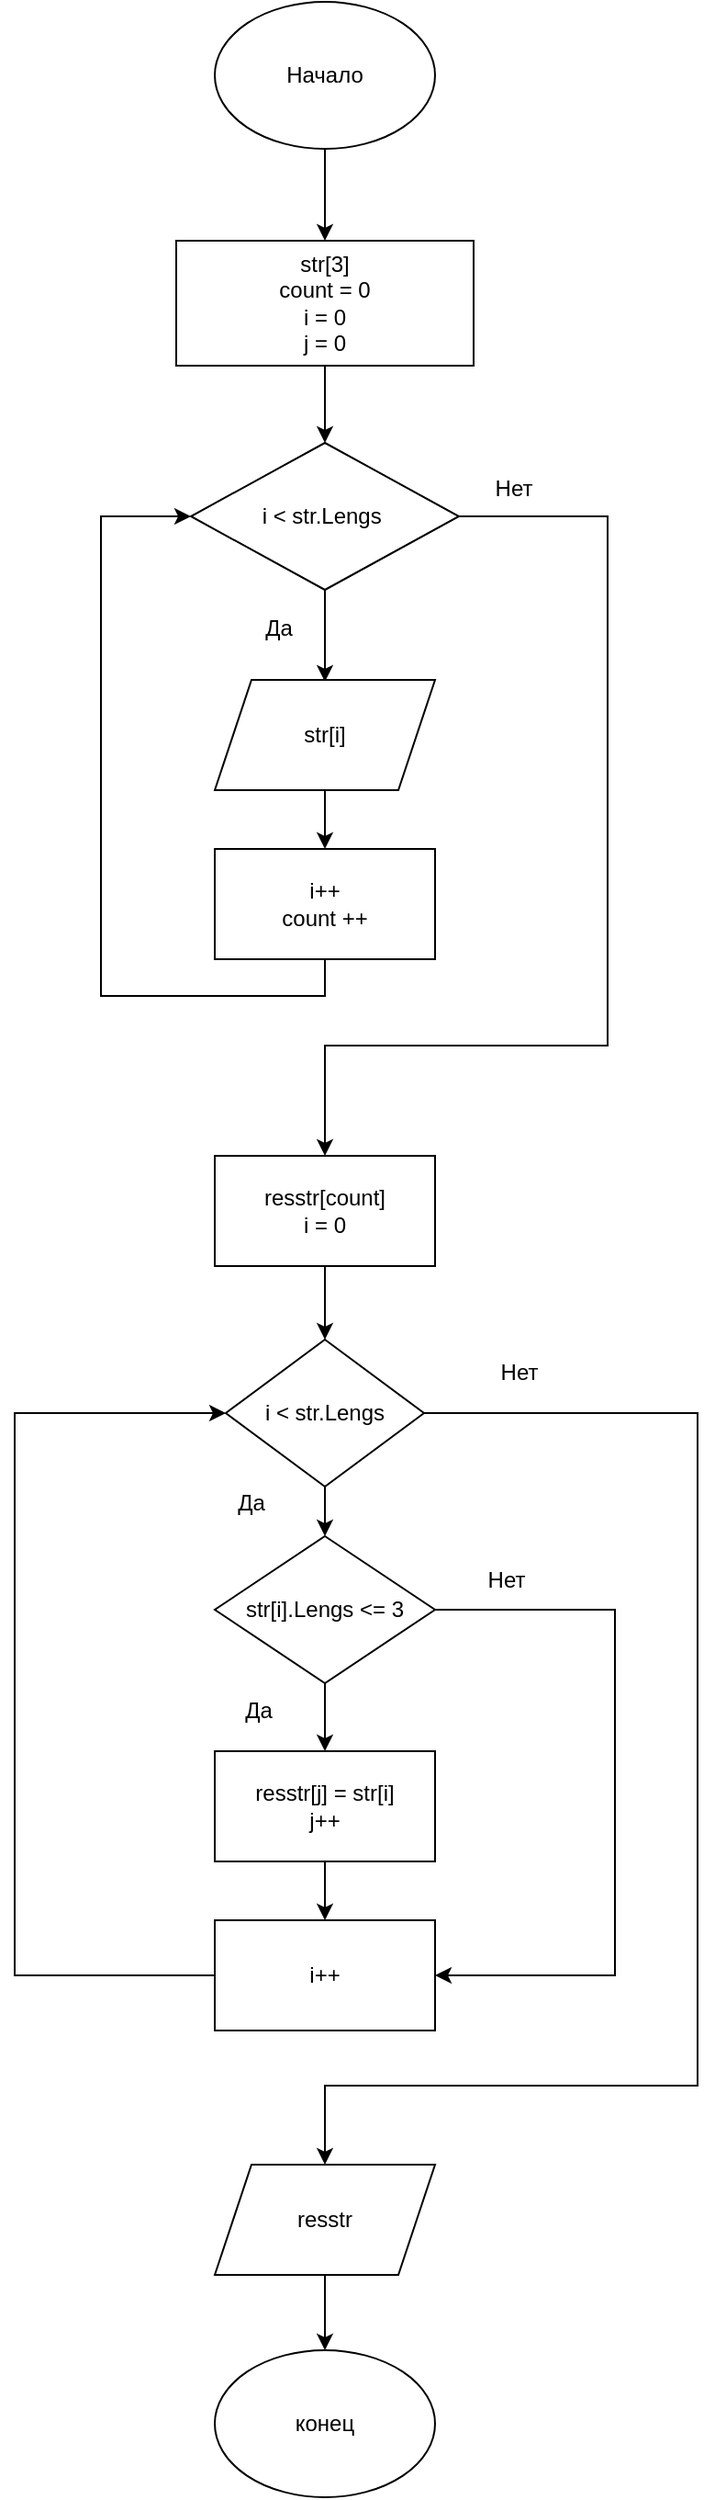 <mxfile version="20.0.4" type="device"><diagram id="aASn3c3PTvJnSuVH6JV5" name="кол-во макс."><mxGraphModel dx="1422" dy="827" grid="0" gridSize="10" guides="1" tooltips="1" connect="1" arrows="1" fold="1" page="1" pageScale="1" pageWidth="827" pageHeight="1169" math="0" shadow="0"><root><mxCell id="0"/><mxCell id="1" parent="0"/><mxCell id="BbOWZzvCx2lUAaEtBXCV-12" style="edgeStyle=orthogonalEdgeStyle;rounded=0;orthogonalLoop=1;jettySize=auto;html=1;exitX=0;exitY=0.5;exitDx=0;exitDy=0;entryX=0;entryY=0.5;entryDx=0;entryDy=0;" parent="1" edge="1"><mxGeometry relative="1" as="geometry"><mxPoint x="190" y="580" as="targetPoint"/></mxGeometry></mxCell><mxCell id="mhRVVqAS2gIF1qluyjiA-10" style="edgeStyle=orthogonalEdgeStyle;rounded=0;orthogonalLoop=1;jettySize=auto;html=1;exitX=0.5;exitY=1;exitDx=0;exitDy=0;" parent="1" source="mhRVVqAS2gIF1qluyjiA-1" target="mhRVVqAS2gIF1qluyjiA-2" edge="1"><mxGeometry relative="1" as="geometry"/></mxCell><mxCell id="mhRVVqAS2gIF1qluyjiA-1" value="Начало" style="ellipse;whiteSpace=wrap;html=1;" parent="1" vertex="1"><mxGeometry x="354" y="35" width="120" height="80" as="geometry"/></mxCell><mxCell id="mhRVVqAS2gIF1qluyjiA-11" style="edgeStyle=orthogonalEdgeStyle;rounded=0;orthogonalLoop=1;jettySize=auto;html=1;exitX=0.5;exitY=1;exitDx=0;exitDy=0;entryX=0.5;entryY=0;entryDx=0;entryDy=0;" parent="1" source="mhRVVqAS2gIF1qluyjiA-2" target="mhRVVqAS2gIF1qluyjiA-3" edge="1"><mxGeometry relative="1" as="geometry"/></mxCell><mxCell id="mhRVVqAS2gIF1qluyjiA-2" value="str[3]&lt;br&gt;count = 0&lt;br&gt;i = 0&lt;br&gt;j = 0" style="rounded=0;whiteSpace=wrap;html=1;" parent="1" vertex="1"><mxGeometry x="333" y="165" width="162" height="68" as="geometry"/></mxCell><mxCell id="mhRVVqAS2gIF1qluyjiA-12" style="edgeStyle=orthogonalEdgeStyle;rounded=0;orthogonalLoop=1;jettySize=auto;html=1;exitX=0.5;exitY=1;exitDx=0;exitDy=0;entryX=0.5;entryY=0;entryDx=0;entryDy=0;" parent="1" source="mhRVVqAS2gIF1qluyjiA-3" edge="1"><mxGeometry relative="1" as="geometry"><mxPoint x="414" y="405" as="targetPoint"/></mxGeometry></mxCell><mxCell id="mhRVVqAS2gIF1qluyjiA-3" value="i &amp;lt; str.Lengs&amp;nbsp;" style="rhombus;whiteSpace=wrap;html=1;" parent="1" vertex="1"><mxGeometry x="341" y="275" width="146" height="80" as="geometry"/></mxCell><mxCell id="u-kRph_ik4Roc8jMQO2s-8" style="edgeStyle=orthogonalEdgeStyle;rounded=0;orthogonalLoop=1;jettySize=auto;html=1;exitX=0;exitY=1;exitDx=0;exitDy=0;entryX=0.5;entryY=0;entryDx=0;entryDy=0;" edge="1" parent="1" source="mhRVVqAS2gIF1qluyjiA-23" target="u-kRph_ik4Roc8jMQO2s-6"><mxGeometry relative="1" as="geometry"><mxPoint x="626" y="614" as="targetPoint"/><Array as="points"><mxPoint x="568" y="315"/><mxPoint x="568" y="603"/><mxPoint x="414" y="603"/></Array></mxGeometry></mxCell><mxCell id="mhRVVqAS2gIF1qluyjiA-23" value="Нет" style="text;html=1;strokeColor=none;fillColor=none;align=center;verticalAlign=middle;whiteSpace=wrap;rounded=0;" parent="1" vertex="1"><mxGeometry x="487" y="285" width="60" height="30" as="geometry"/></mxCell><mxCell id="mhRVVqAS2gIF1qluyjiA-24" value="Да" style="text;html=1;strokeColor=none;fillColor=none;align=center;verticalAlign=middle;whiteSpace=wrap;rounded=0;" parent="1" vertex="1"><mxGeometry x="359" y="361" width="60" height="30" as="geometry"/></mxCell><mxCell id="u-kRph_ik4Roc8jMQO2s-4" style="edgeStyle=orthogonalEdgeStyle;rounded=0;orthogonalLoop=1;jettySize=auto;html=1;exitX=0.5;exitY=1;exitDx=0;exitDy=0;" edge="1" parent="1" source="u-kRph_ik4Roc8jMQO2s-1" target="u-kRph_ik4Roc8jMQO2s-2"><mxGeometry relative="1" as="geometry"/></mxCell><mxCell id="u-kRph_ik4Roc8jMQO2s-1" value="str[i]" style="shape=parallelogram;perimeter=parallelogramPerimeter;whiteSpace=wrap;html=1;fixedSize=1;" vertex="1" parent="1"><mxGeometry x="354" y="404" width="120" height="60" as="geometry"/></mxCell><mxCell id="u-kRph_ik4Roc8jMQO2s-5" style="edgeStyle=orthogonalEdgeStyle;rounded=0;orthogonalLoop=1;jettySize=auto;html=1;exitX=0.5;exitY=1;exitDx=0;exitDy=0;entryX=0;entryY=0.5;entryDx=0;entryDy=0;" edge="1" parent="1" source="u-kRph_ik4Roc8jMQO2s-2" target="mhRVVqAS2gIF1qluyjiA-3"><mxGeometry relative="1" as="geometry"><Array as="points"><mxPoint x="414" y="576"/><mxPoint x="292" y="576"/><mxPoint x="292" y="315"/></Array></mxGeometry></mxCell><mxCell id="u-kRph_ik4Roc8jMQO2s-2" value="i++&lt;br&gt;count ++" style="rounded=0;whiteSpace=wrap;html=1;" vertex="1" parent="1"><mxGeometry x="354" y="496" width="120" height="60" as="geometry"/></mxCell><mxCell id="u-kRph_ik4Roc8jMQO2s-12" style="edgeStyle=orthogonalEdgeStyle;rounded=0;orthogonalLoop=1;jettySize=auto;html=1;exitX=0.5;exitY=1;exitDx=0;exitDy=0;entryX=0.5;entryY=0;entryDx=0;entryDy=0;" edge="1" parent="1" source="u-kRph_ik4Roc8jMQO2s-6" target="u-kRph_ik4Roc8jMQO2s-9"><mxGeometry relative="1" as="geometry"/></mxCell><mxCell id="u-kRph_ik4Roc8jMQO2s-6" value="resstr[count]&lt;br&gt;i = 0" style="rounded=0;whiteSpace=wrap;html=1;" vertex="1" parent="1"><mxGeometry x="354" y="663" width="120" height="60" as="geometry"/></mxCell><mxCell id="u-kRph_ik4Roc8jMQO2s-13" style="edgeStyle=orthogonalEdgeStyle;rounded=0;orthogonalLoop=1;jettySize=auto;html=1;exitX=0.5;exitY=1;exitDx=0;exitDy=0;entryX=0.5;entryY=0;entryDx=0;entryDy=0;" edge="1" parent="1" source="u-kRph_ik4Roc8jMQO2s-9" target="u-kRph_ik4Roc8jMQO2s-10"><mxGeometry relative="1" as="geometry"/></mxCell><mxCell id="u-kRph_ik4Roc8jMQO2s-22" style="edgeStyle=orthogonalEdgeStyle;rounded=0;orthogonalLoop=1;jettySize=auto;html=1;exitX=1;exitY=0.5;exitDx=0;exitDy=0;entryX=0.5;entryY=0;entryDx=0;entryDy=0;" edge="1" parent="1" source="u-kRph_ik4Roc8jMQO2s-9" target="u-kRph_ik4Roc8jMQO2s-16"><mxGeometry relative="1" as="geometry"><Array as="points"><mxPoint x="617" y="803"/><mxPoint x="617" y="1169"/><mxPoint x="414" y="1169"/></Array></mxGeometry></mxCell><mxCell id="u-kRph_ik4Roc8jMQO2s-9" value="i &amp;lt; str.Lengs" style="rhombus;whiteSpace=wrap;html=1;" vertex="1" parent="1"><mxGeometry x="360" y="763" width="108" height="80" as="geometry"/></mxCell><mxCell id="u-kRph_ik4Roc8jMQO2s-14" style="edgeStyle=orthogonalEdgeStyle;rounded=0;orthogonalLoop=1;jettySize=auto;html=1;exitX=0.5;exitY=1;exitDx=0;exitDy=0;entryX=0.5;entryY=0;entryDx=0;entryDy=0;" edge="1" parent="1" source="u-kRph_ik4Roc8jMQO2s-10" target="u-kRph_ik4Roc8jMQO2s-11"><mxGeometry relative="1" as="geometry"/></mxCell><mxCell id="u-kRph_ik4Roc8jMQO2s-23" style="edgeStyle=orthogonalEdgeStyle;rounded=0;orthogonalLoop=1;jettySize=auto;html=1;exitX=1;exitY=0.5;exitDx=0;exitDy=0;entryX=1;entryY=0.5;entryDx=0;entryDy=0;" edge="1" parent="1" source="u-kRph_ik4Roc8jMQO2s-10" target="u-kRph_ik4Roc8jMQO2s-15"><mxGeometry relative="1" as="geometry"><Array as="points"><mxPoint x="572" y="910"/><mxPoint x="572" y="1109"/></Array></mxGeometry></mxCell><mxCell id="u-kRph_ik4Roc8jMQO2s-10" value="str[i].Lengs &amp;lt;= 3" style="rhombus;whiteSpace=wrap;html=1;" vertex="1" parent="1"><mxGeometry x="354" y="870" width="120" height="80" as="geometry"/></mxCell><mxCell id="u-kRph_ik4Roc8jMQO2s-20" style="edgeStyle=orthogonalEdgeStyle;rounded=0;orthogonalLoop=1;jettySize=auto;html=1;exitX=0.5;exitY=1;exitDx=0;exitDy=0;entryX=0.5;entryY=0;entryDx=0;entryDy=0;" edge="1" parent="1" source="u-kRph_ik4Roc8jMQO2s-11" target="u-kRph_ik4Roc8jMQO2s-15"><mxGeometry relative="1" as="geometry"/></mxCell><mxCell id="u-kRph_ik4Roc8jMQO2s-11" value="resstr[j] = str[i]&lt;br&gt;j++" style="rounded=0;whiteSpace=wrap;html=1;" vertex="1" parent="1"><mxGeometry x="354" y="987" width="120" height="60" as="geometry"/></mxCell><mxCell id="u-kRph_ik4Roc8jMQO2s-19" style="edgeStyle=orthogonalEdgeStyle;rounded=0;orthogonalLoop=1;jettySize=auto;html=1;exitX=0;exitY=0.5;exitDx=0;exitDy=0;entryX=0;entryY=0.5;entryDx=0;entryDy=0;" edge="1" parent="1" source="u-kRph_ik4Roc8jMQO2s-15" target="u-kRph_ik4Roc8jMQO2s-9"><mxGeometry relative="1" as="geometry"><Array as="points"><mxPoint x="245" y="1109"/><mxPoint x="245" y="803"/></Array></mxGeometry></mxCell><mxCell id="u-kRph_ik4Roc8jMQO2s-15" value="i++" style="rounded=0;whiteSpace=wrap;html=1;" vertex="1" parent="1"><mxGeometry x="354" y="1079" width="120" height="60" as="geometry"/></mxCell><mxCell id="u-kRph_ik4Roc8jMQO2s-29" style="edgeStyle=orthogonalEdgeStyle;rounded=0;orthogonalLoop=1;jettySize=auto;html=1;exitX=0.5;exitY=1;exitDx=0;exitDy=0;entryX=0.5;entryY=0;entryDx=0;entryDy=0;" edge="1" parent="1" source="u-kRph_ik4Roc8jMQO2s-16" target="u-kRph_ik4Roc8jMQO2s-28"><mxGeometry relative="1" as="geometry"/></mxCell><mxCell id="u-kRph_ik4Roc8jMQO2s-16" value="resstr" style="shape=parallelogram;perimeter=parallelogramPerimeter;whiteSpace=wrap;html=1;fixedSize=1;" vertex="1" parent="1"><mxGeometry x="354" y="1212" width="120" height="60" as="geometry"/></mxCell><mxCell id="u-kRph_ik4Roc8jMQO2s-24" value="Да" style="text;html=1;strokeColor=none;fillColor=none;align=center;verticalAlign=middle;whiteSpace=wrap;rounded=0;" vertex="1" parent="1"><mxGeometry x="344" y="837" width="60" height="30" as="geometry"/></mxCell><mxCell id="u-kRph_ik4Roc8jMQO2s-25" value="Нет" style="text;html=1;strokeColor=none;fillColor=none;align=center;verticalAlign=middle;whiteSpace=wrap;rounded=0;" vertex="1" parent="1"><mxGeometry x="490" y="766" width="60" height="30" as="geometry"/></mxCell><mxCell id="u-kRph_ik4Roc8jMQO2s-26" value="Нет" style="text;html=1;strokeColor=none;fillColor=none;align=center;verticalAlign=middle;whiteSpace=wrap;rounded=0;" vertex="1" parent="1"><mxGeometry x="483" y="879" width="60" height="30" as="geometry"/></mxCell><mxCell id="u-kRph_ik4Roc8jMQO2s-27" value="Да" style="text;html=1;strokeColor=none;fillColor=none;align=center;verticalAlign=middle;whiteSpace=wrap;rounded=0;" vertex="1" parent="1"><mxGeometry x="348" y="950" width="60" height="30" as="geometry"/></mxCell><mxCell id="u-kRph_ik4Roc8jMQO2s-28" value="конец" style="ellipse;whiteSpace=wrap;html=1;" vertex="1" parent="1"><mxGeometry x="354" y="1313" width="120" height="80" as="geometry"/></mxCell></root></mxGraphModel></diagram></mxfile>